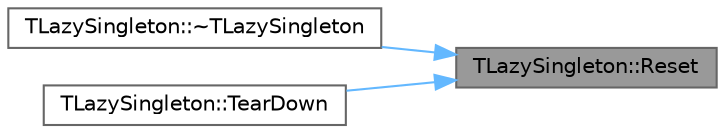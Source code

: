 digraph "TLazySingleton::Reset"
{
 // INTERACTIVE_SVG=YES
 // LATEX_PDF_SIZE
  bgcolor="transparent";
  edge [fontname=Helvetica,fontsize=10,labelfontname=Helvetica,labelfontsize=10];
  node [fontname=Helvetica,fontsize=10,shape=box,height=0.2,width=0.4];
  rankdir="RL";
  Node1 [id="Node000001",label="TLazySingleton::Reset",height=0.2,width=0.4,color="gray40", fillcolor="grey60", style="filled", fontcolor="black",tooltip=" "];
  Node1 -> Node2 [id="edge1_Node000001_Node000002",dir="back",color="steelblue1",style="solid",tooltip=" "];
  Node2 [id="Node000002",label="TLazySingleton::~TLazySingleton",height=0.2,width=0.4,color="grey40", fillcolor="white", style="filled",URL="$d7/d7a/classTLazySingleton.html#a1cec37190edd6e9f84c05cd4a5031e30",tooltip=" "];
  Node1 -> Node3 [id="edge2_Node000001_Node000003",dir="back",color="steelblue1",style="solid",tooltip=" "];
  Node3 [id="Node000003",label="TLazySingleton::TearDown",height=0.2,width=0.4,color="grey40", fillcolor="white", style="filled",URL="$d7/d7a/classTLazySingleton.html#a2c9cc1bb7a4995eaa2adbe8b9f6cfe58",tooltip="Destroys singleton."];
}
